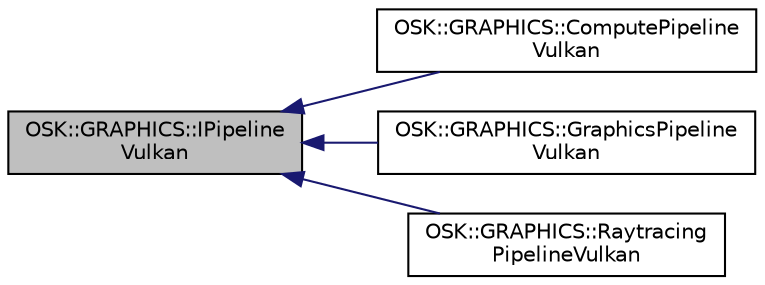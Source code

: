 digraph "OSK::GRAPHICS::IPipelineVulkan"
{
 // LATEX_PDF_SIZE
  edge [fontname="Helvetica",fontsize="10",labelfontname="Helvetica",labelfontsize="10"];
  node [fontname="Helvetica",fontsize="10",shape=record];
  rankdir="LR";
  Node1 [label="OSK::GRAPHICS::IPipeline\lVulkan",height=0.2,width=0.4,color="black", fillcolor="grey75", style="filled", fontcolor="black",tooltip="Clase base para todos los pipelines de Vulkan."];
  Node1 -> Node2 [dir="back",color="midnightblue",fontsize="10",style="solid"];
  Node2 [label="OSK::GRAPHICS::ComputePipeline\lVulkan",height=0.2,width=0.4,color="black", fillcolor="white", style="filled",URL="$class_o_s_k_1_1_g_r_a_p_h_i_c_s_1_1_compute_pipeline_vulkan.html",tooltip=" "];
  Node1 -> Node3 [dir="back",color="midnightblue",fontsize="10",style="solid"];
  Node3 [label="OSK::GRAPHICS::GraphicsPipeline\lVulkan",height=0.2,width=0.4,color="black", fillcolor="white", style="filled",URL="$class_o_s_k_1_1_g_r_a_p_h_i_c_s_1_1_graphics_pipeline_vulkan.html",tooltip=" "];
  Node1 -> Node4 [dir="back",color="midnightblue",fontsize="10",style="solid"];
  Node4 [label="OSK::GRAPHICS::Raytracing\lPipelineVulkan",height=0.2,width=0.4,color="black", fillcolor="white", style="filled",URL="$class_o_s_k_1_1_g_r_a_p_h_i_c_s_1_1_raytracing_pipeline_vulkan.html",tooltip=" "];
}
